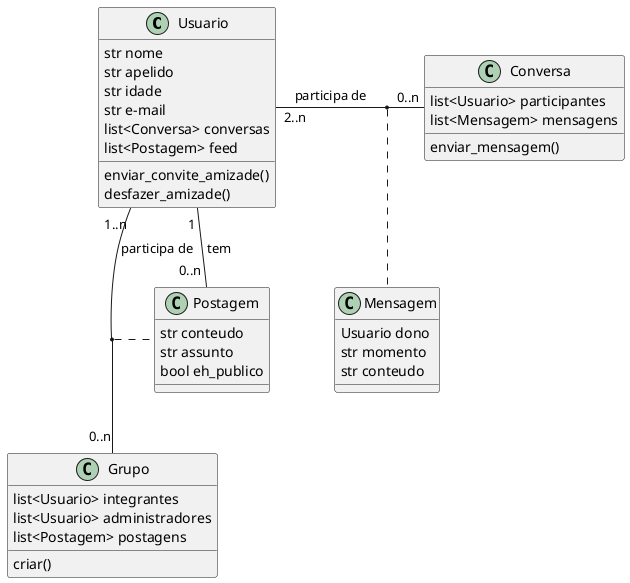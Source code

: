 @startuml

skinparam shadowing false

class Usuario {
    str nome
    str apelido
    str idade
    str e-mail
    list<Conversa> conversas
    list<Postagem> feed

    enviar_convite_amizade()
    desfazer_amizade()
}

class Conversa {
    list<Usuario> participantes
    list<Mensagem> mensagens

    enviar_mensagem()
}

class Mensagem {
    Usuario dono
    str momento
    str conteudo
}

Usuario "2..n"-right-"0..n" Conversa: participa de
(Usuario, Conversa) .. Mensagem

class Postagem {
    str conteudo
    str assunto
    bool eh_publico
}

Usuario "1 "--"0..n " Postagem: " tem"

class Grupo {
    list<Usuario> integrantes
    list<Usuario> administradores
    list<Postagem> postagens

    criar()
}

Usuario "1..n"-down-"0..n" Grupo: participa de
(Usuario, Grupo) .. Postagem

@enduml